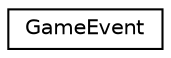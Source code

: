 digraph "Graphical Class Hierarchy"
{
  edge [fontname="Helvetica",fontsize="10",labelfontname="Helvetica",labelfontsize="10"];
  node [fontname="Helvetica",fontsize="10",shape=record];
  rankdir="LR";
  Node1 [label="GameEvent",height=0.2,width=0.4,color="black", fillcolor="white", style="filled",URL="$class_game_event.html"];
}
